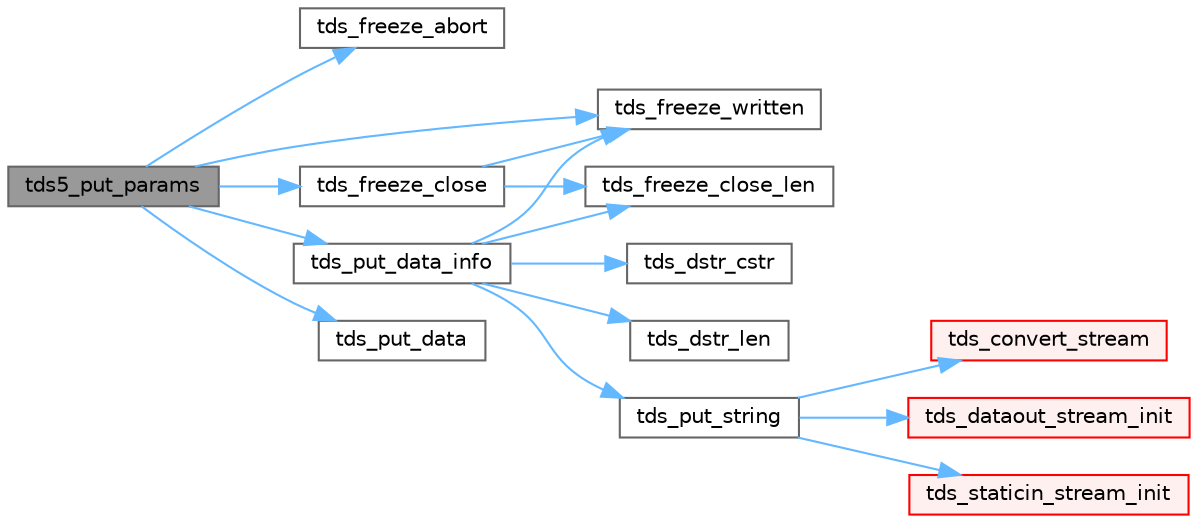 digraph "tds5_put_params"
{
 // LATEX_PDF_SIZE
  bgcolor="transparent";
  edge [fontname=Helvetica,fontsize=10,labelfontname=Helvetica,labelfontsize=10];
  node [fontname=Helvetica,fontsize=10,shape=box,height=0.2,width=0.4];
  rankdir="LR";
  Node1 [id="Node000001",label="tds5_put_params",height=0.2,width=0.4,color="gray40", fillcolor="grey60", style="filled", fontcolor="black",tooltip="Send parameters to server."];
  Node1 -> Node2 [id="edge1_Node000001_Node000002",color="steelblue1",style="solid",tooltip=" "];
  Node2 [id="Node000002",label="tds_freeze_abort",height=0.2,width=0.4,color="grey40", fillcolor="white", style="filled",URL="$a00579.html#ga7274d9c5dc75c58bb7d1f1c29e03a73e",tooltip="Discard all data written after the freeze."];
  Node1 -> Node3 [id="edge2_Node000001_Node000003",color="steelblue1",style="solid",tooltip=" "];
  Node3 [id="Node000003",label="tds_freeze_close",height=0.2,width=0.4,color="grey40", fillcolor="white", style="filled",URL="$a00579.html#ga633f62fb8e5310abfa42c02fba9c6500",tooltip="Stop keeping data for this specific freeze."];
  Node3 -> Node4 [id="edge3_Node000003_Node000004",color="steelblue1",style="solid",tooltip=" "];
  Node4 [id="Node000004",label="tds_freeze_close_len",height=0.2,width=0.4,color="grey40", fillcolor="white", style="filled",URL="$a00579.html#ga2660b893ae2bf36fe1b63b354e748bad",tooltip="Stop keeping data for this specific freeze."];
  Node3 -> Node5 [id="edge4_Node000003_Node000005",color="steelblue1",style="solid",tooltip=" "];
  Node5 [id="Node000005",label="tds_freeze_written",height=0.2,width=0.4,color="grey40", fillcolor="white", style="filled",URL="$a00579.html#ga528cc96da09c11bc2930daae64e33e83",tooltip="Compute how many bytes has been written from freeze."];
  Node1 -> Node5 [id="edge5_Node000001_Node000005",color="steelblue1",style="solid",tooltip=" "];
  Node1 -> Node6 [id="edge6_Node000001_Node000006",color="steelblue1",style="solid",tooltip=" "];
  Node6 [id="Node000006",label="tds_put_data",height=0.2,width=0.4,color="grey40", fillcolor="white", style="filled",URL="$a00578.html#ga9fcc0a3932dcad530511395ef8a767fb",tooltip="Write data to wire."];
  Node1 -> Node7 [id="edge7_Node000001_Node000007",color="steelblue1",style="solid",tooltip=" "];
  Node7 [id="Node000007",label="tds_put_data_info",height=0.2,width=0.4,color="grey40", fillcolor="white", style="filled",URL="$a00578.html#gafd74652c4722ddce4d642cc4209449d4",tooltip="Put data information to wire."];
  Node7 -> Node8 [id="edge8_Node000007_Node000008",color="steelblue1",style="solid",tooltip=" "];
  Node8 [id="Node000008",label="tds_dstr_cstr",height=0.2,width=0.4,color="grey40", fillcolor="white", style="filled",URL="$a00581.html#gac536f0e4d77d3cff5702719362ec1766",tooltip="Returns a C version (NUL terminated string) of dstr."];
  Node7 -> Node9 [id="edge9_Node000007_Node000009",color="steelblue1",style="solid",tooltip=" "];
  Node9 [id="Node000009",label="tds_dstr_len",height=0.2,width=0.4,color="grey40", fillcolor="white", style="filled",URL="$a00581.html#ga396f139e4f886ac1b224a735138e73dd",tooltip="Returns the length of the string in bytes."];
  Node7 -> Node4 [id="edge10_Node000007_Node000004",color="steelblue1",style="solid",tooltip=" "];
  Node7 -> Node5 [id="edge11_Node000007_Node000005",color="steelblue1",style="solid",tooltip=" "];
  Node7 -> Node10 [id="edge12_Node000007_Node000010",color="steelblue1",style="solid",tooltip=" "];
  Node10 [id="Node000010",label="tds_put_string",height=0.2,width=0.4,color="grey40", fillcolor="white", style="filled",URL="$a00579.html#ga1fcaf8d488cc1390f106ce3ad0bf37b4",tooltip="Output a string to wire automatic translate string to unicode if needed."];
  Node10 -> Node11 [id="edge13_Node000010_Node000011",color="steelblue1",style="solid",tooltip=" "];
  Node11 [id="Node000011",label="tds_convert_stream",height=0.2,width=0.4,color="red", fillcolor="#FFF0F0", style="filled",URL="$a01467.html#a9d8eb43a81ff58ab423dce0ce95b9564",tooltip="Reads and writes from a stream converting characters."];
  Node10 -> Node15 [id="edge14_Node000010_Node000015",color="steelblue1",style="solid",tooltip=" "];
  Node15 [id="Node000015",label="tds_dataout_stream_init",height=0.2,width=0.4,color="red", fillcolor="#FFF0F0", style="filled",URL="$a01467.html#aa038a9125979f8f0915dbd53cbf27e5a",tooltip="Initialize a data output stream."];
  Node10 -> Node17 [id="edge15_Node000010_Node000017",color="steelblue1",style="solid",tooltip=" "];
  Node17 [id="Node000017",label="tds_staticin_stream_init",height=0.2,width=0.4,color="red", fillcolor="#FFF0F0", style="filled",URL="$a01467.html#aa9e1e45f0305622dd6aed9f8fe158581",tooltip="Initialize an input stream for read from a static allocated buffer."];
}
